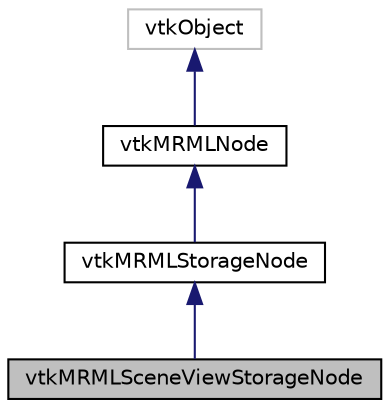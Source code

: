 digraph "vtkMRMLSceneViewStorageNode"
{
  bgcolor="transparent";
  edge [fontname="Helvetica",fontsize="10",labelfontname="Helvetica",labelfontsize="10"];
  node [fontname="Helvetica",fontsize="10",shape=record];
  Node0 [label="vtkMRMLSceneViewStorageNode",height=0.2,width=0.4,color="black", fillcolor="grey75", style="filled", fontcolor="black"];
  Node1 -> Node0 [dir="back",color="midnightblue",fontsize="10",style="solid",fontname="Helvetica"];
  Node1 [label="vtkMRMLStorageNode",height=0.2,width=0.4,color="black",URL="$classvtkMRMLStorageNode.html",tooltip="A superclass for other storage nodes. "];
  Node2 -> Node1 [dir="back",color="midnightblue",fontsize="10",style="solid",fontname="Helvetica"];
  Node2 [label="vtkMRMLNode",height=0.2,width=0.4,color="black",URL="$classvtkMRMLNode.html",tooltip="Abstract Superclass for all specific types of MRML nodes. "];
  Node3 -> Node2 [dir="back",color="midnightblue",fontsize="10",style="solid",fontname="Helvetica"];
  Node3 [label="vtkObject",height=0.2,width=0.4,color="grey75"];
}
